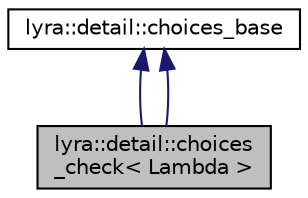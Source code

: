 digraph "lyra::detail::choices_check&lt; Lambda &gt;"
{
 // INTERACTIVE_SVG=YES
 // LATEX_PDF_SIZE
  edge [fontname="Helvetica",fontsize="10",labelfontname="Helvetica",labelfontsize="10"];
  node [fontname="Helvetica",fontsize="10",shape=record];
  Node1 [label="lyra::detail::choices\l_check\< Lambda \>",height=0.2,width=0.4,color="black", fillcolor="grey75", style="filled", fontcolor="black",tooltip=" "];
  Node2 -> Node1 [dir="back",color="midnightblue",fontsize="10",style="solid",fontname="Helvetica"];
  Node2 [label="lyra::detail::choices_base",height=0.2,width=0.4,color="black", fillcolor="white", style="filled",URL="$structlyra_1_1detail_1_1choices__base.html",tooltip=" "];
  Node2 -> Node1 [dir="back",color="midnightblue",fontsize="10",style="solid",fontname="Helvetica"];
}
